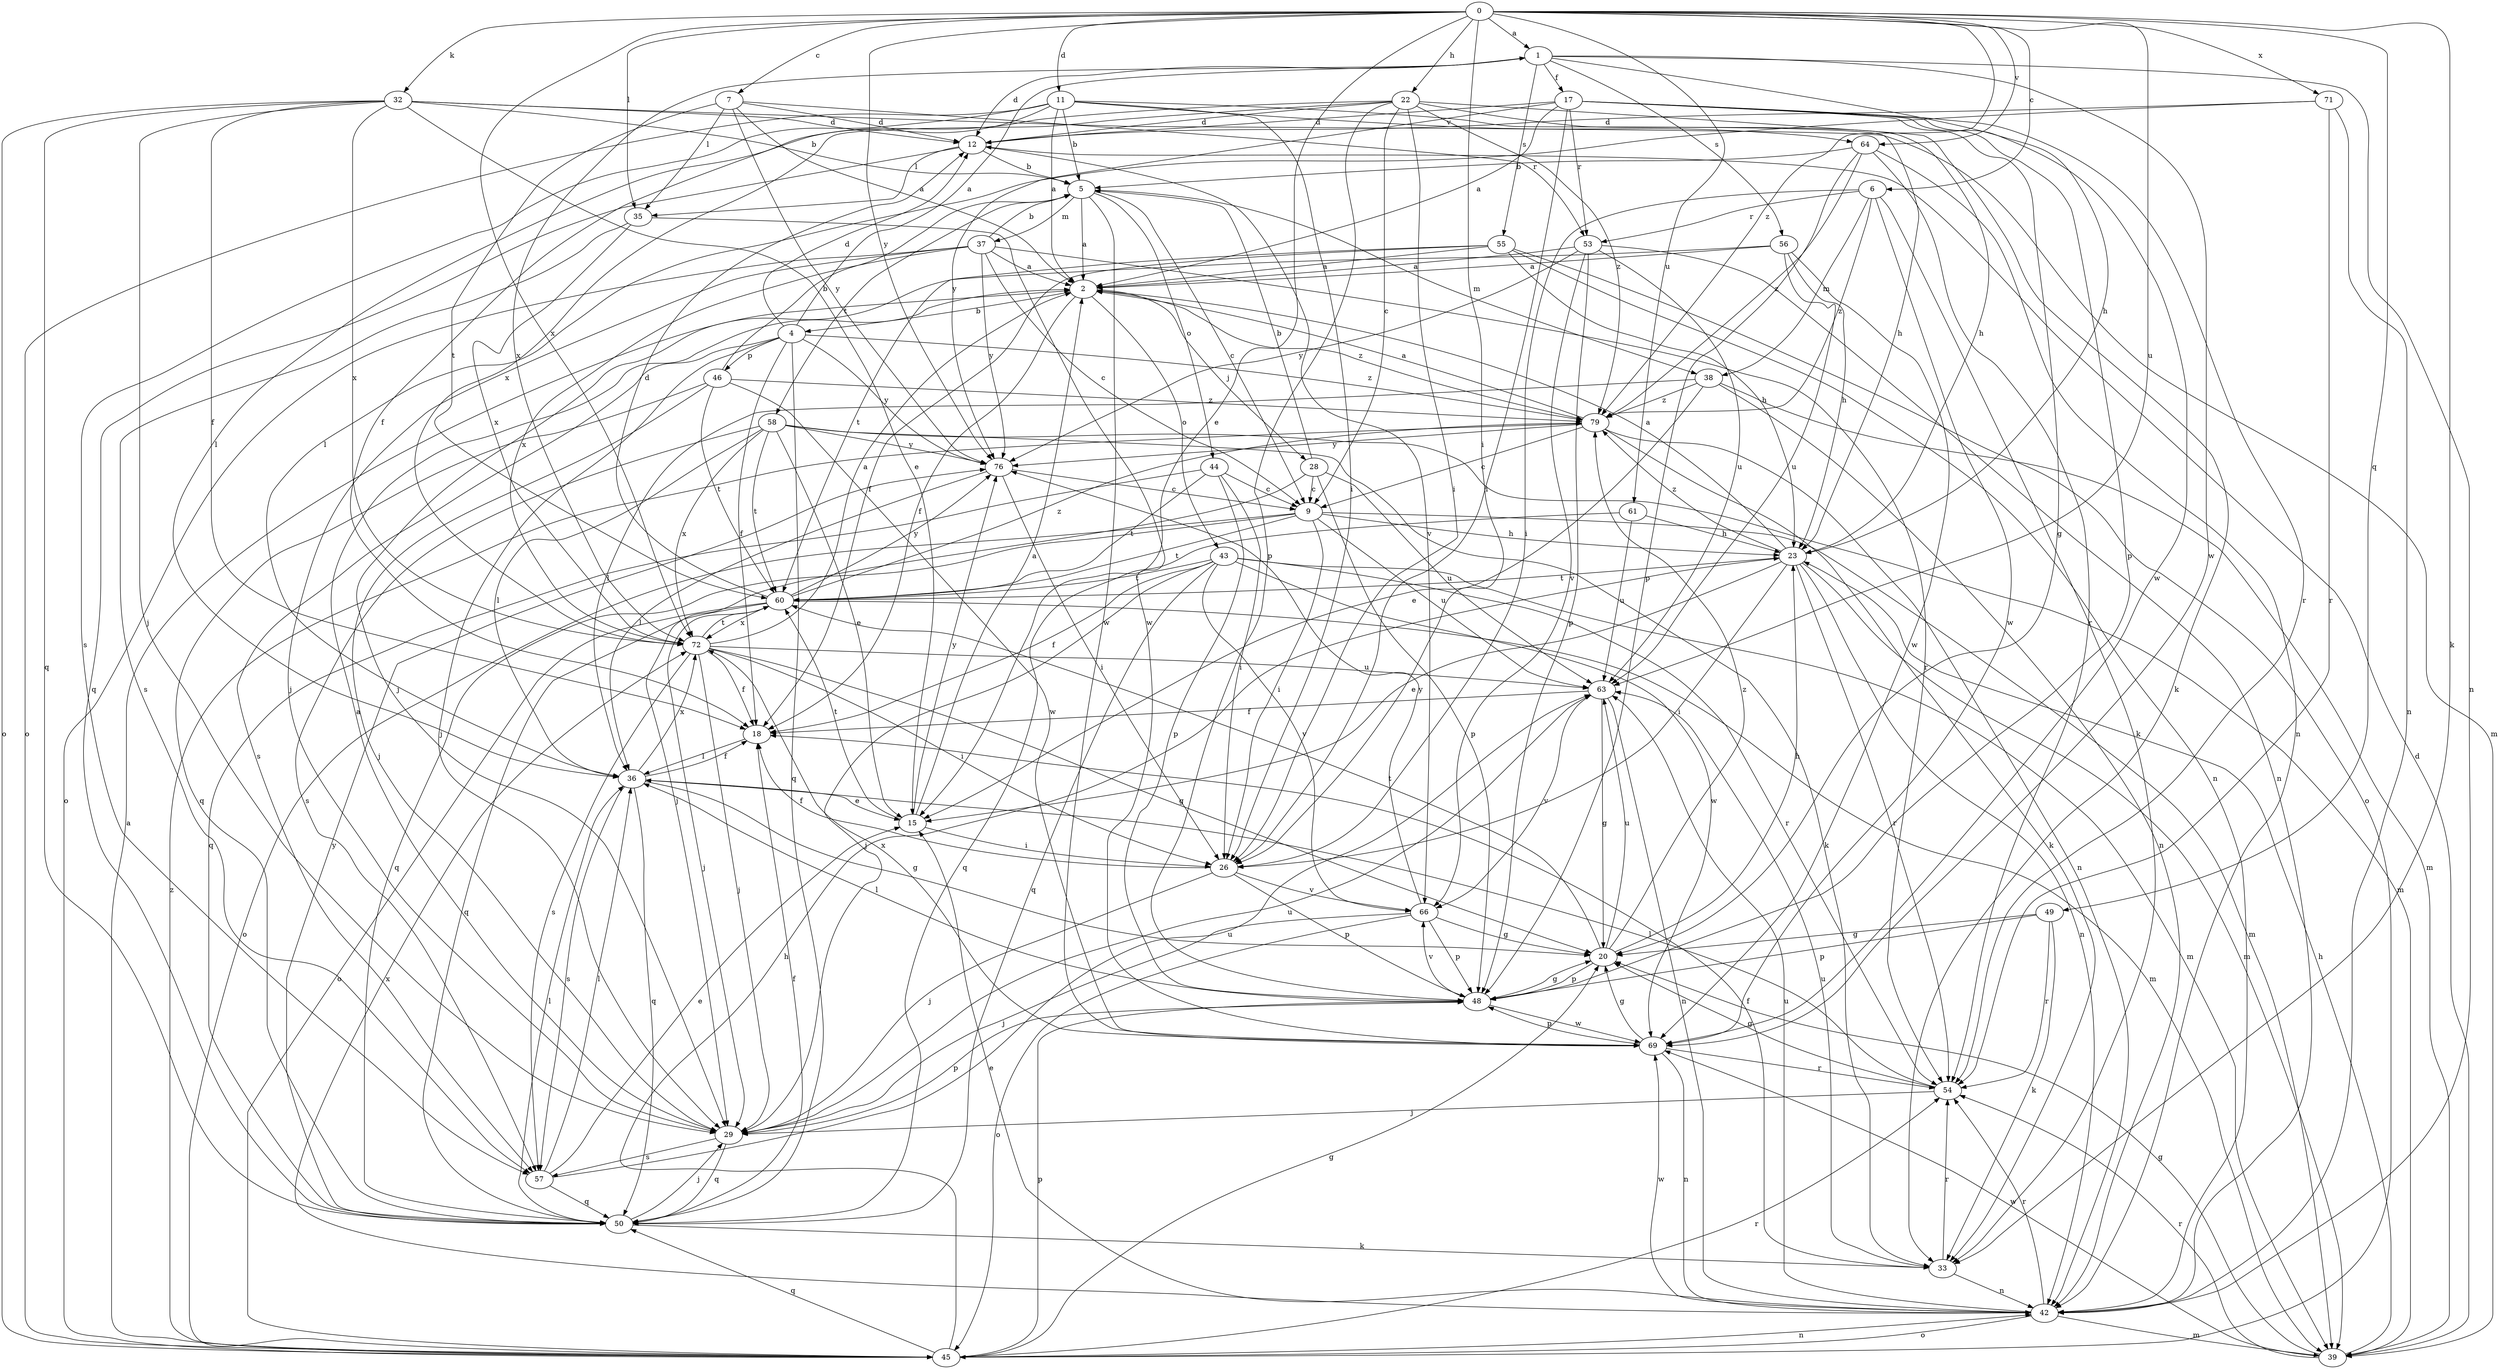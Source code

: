 strict digraph  {
0;
1;
2;
4;
5;
6;
7;
9;
11;
12;
15;
17;
18;
20;
22;
23;
26;
28;
29;
32;
33;
35;
36;
37;
38;
39;
42;
43;
44;
45;
46;
48;
49;
50;
53;
54;
55;
56;
57;
58;
60;
61;
63;
64;
66;
69;
71;
72;
76;
79;
0 -> 1  [label=a];
0 -> 6  [label=c];
0 -> 7  [label=c];
0 -> 11  [label=d];
0 -> 15  [label=e];
0 -> 22  [label=h];
0 -> 26  [label=i];
0 -> 32  [label=k];
0 -> 33  [label=k];
0 -> 35  [label=l];
0 -> 49  [label=q];
0 -> 61  [label=u];
0 -> 63  [label=u];
0 -> 64  [label=v];
0 -> 71  [label=x];
0 -> 72  [label=x];
0 -> 76  [label=y];
0 -> 79  [label=z];
1 -> 12  [label=d];
1 -> 17  [label=f];
1 -> 23  [label=h];
1 -> 42  [label=n];
1 -> 55  [label=s];
1 -> 56  [label=s];
1 -> 69  [label=w];
1 -> 72  [label=x];
2 -> 4  [label=b];
2 -> 18  [label=f];
2 -> 28  [label=j];
2 -> 43  [label=o];
2 -> 79  [label=z];
4 -> 1  [label=a];
4 -> 12  [label=d];
4 -> 18  [label=f];
4 -> 29  [label=j];
4 -> 46  [label=p];
4 -> 50  [label=q];
4 -> 57  [label=s];
4 -> 76  [label=y];
4 -> 79  [label=z];
5 -> 2  [label=a];
5 -> 9  [label=c];
5 -> 37  [label=m];
5 -> 38  [label=m];
5 -> 44  [label=o];
5 -> 58  [label=t];
5 -> 69  [label=w];
6 -> 26  [label=i];
6 -> 33  [label=k];
6 -> 38  [label=m];
6 -> 53  [label=r];
6 -> 69  [label=w];
6 -> 79  [label=z];
7 -> 2  [label=a];
7 -> 12  [label=d];
7 -> 35  [label=l];
7 -> 53  [label=r];
7 -> 60  [label=t];
7 -> 76  [label=y];
9 -> 23  [label=h];
9 -> 26  [label=i];
9 -> 39  [label=m];
9 -> 45  [label=o];
9 -> 50  [label=q];
9 -> 60  [label=t];
9 -> 63  [label=u];
11 -> 2  [label=a];
11 -> 5  [label=b];
11 -> 18  [label=f];
11 -> 23  [label=h];
11 -> 26  [label=i];
11 -> 45  [label=o];
11 -> 57  [label=s];
11 -> 64  [label=v];
12 -> 5  [label=b];
12 -> 35  [label=l];
12 -> 50  [label=q];
12 -> 66  [label=v];
15 -> 2  [label=a];
15 -> 26  [label=i];
15 -> 60  [label=t];
15 -> 76  [label=y];
17 -> 2  [label=a];
17 -> 12  [label=d];
17 -> 20  [label=g];
17 -> 26  [label=i];
17 -> 48  [label=p];
17 -> 53  [label=r];
17 -> 54  [label=r];
17 -> 69  [label=w];
17 -> 76  [label=y];
18 -> 36  [label=l];
20 -> 23  [label=h];
20 -> 48  [label=p];
20 -> 60  [label=t];
20 -> 63  [label=u];
20 -> 79  [label=z];
22 -> 9  [label=c];
22 -> 12  [label=d];
22 -> 23  [label=h];
22 -> 26  [label=i];
22 -> 33  [label=k];
22 -> 36  [label=l];
22 -> 48  [label=p];
22 -> 72  [label=x];
22 -> 79  [label=z];
23 -> 2  [label=a];
23 -> 15  [label=e];
23 -> 26  [label=i];
23 -> 39  [label=m];
23 -> 42  [label=n];
23 -> 54  [label=r];
23 -> 60  [label=t];
23 -> 79  [label=z];
26 -> 18  [label=f];
26 -> 29  [label=j];
26 -> 48  [label=p];
26 -> 66  [label=v];
28 -> 5  [label=b];
28 -> 9  [label=c];
28 -> 29  [label=j];
28 -> 48  [label=p];
28 -> 63  [label=u];
29 -> 2  [label=a];
29 -> 48  [label=p];
29 -> 50  [label=q];
29 -> 57  [label=s];
29 -> 63  [label=u];
32 -> 5  [label=b];
32 -> 12  [label=d];
32 -> 15  [label=e];
32 -> 18  [label=f];
32 -> 29  [label=j];
32 -> 39  [label=m];
32 -> 45  [label=o];
32 -> 50  [label=q];
32 -> 72  [label=x];
33 -> 18  [label=f];
33 -> 42  [label=n];
33 -> 54  [label=r];
33 -> 63  [label=u];
35 -> 57  [label=s];
35 -> 69  [label=w];
35 -> 72  [label=x];
36 -> 15  [label=e];
36 -> 18  [label=f];
36 -> 20  [label=g];
36 -> 50  [label=q];
36 -> 57  [label=s];
36 -> 72  [label=x];
37 -> 2  [label=a];
37 -> 5  [label=b];
37 -> 9  [label=c];
37 -> 29  [label=j];
37 -> 45  [label=o];
37 -> 54  [label=r];
37 -> 72  [label=x];
37 -> 76  [label=y];
38 -> 15  [label=e];
38 -> 36  [label=l];
38 -> 39  [label=m];
38 -> 42  [label=n];
38 -> 79  [label=z];
39 -> 12  [label=d];
39 -> 20  [label=g];
39 -> 23  [label=h];
39 -> 54  [label=r];
39 -> 69  [label=w];
42 -> 15  [label=e];
42 -> 39  [label=m];
42 -> 45  [label=o];
42 -> 54  [label=r];
42 -> 63  [label=u];
42 -> 69  [label=w];
42 -> 72  [label=x];
43 -> 18  [label=f];
43 -> 29  [label=j];
43 -> 39  [label=m];
43 -> 50  [label=q];
43 -> 54  [label=r];
43 -> 60  [label=t];
43 -> 66  [label=v];
43 -> 69  [label=w];
44 -> 9  [label=c];
44 -> 26  [label=i];
44 -> 48  [label=p];
44 -> 50  [label=q];
44 -> 60  [label=t];
45 -> 2  [label=a];
45 -> 20  [label=g];
45 -> 23  [label=h];
45 -> 42  [label=n];
45 -> 48  [label=p];
45 -> 50  [label=q];
45 -> 54  [label=r];
45 -> 79  [label=z];
46 -> 5  [label=b];
46 -> 29  [label=j];
46 -> 50  [label=q];
46 -> 60  [label=t];
46 -> 69  [label=w];
46 -> 79  [label=z];
48 -> 20  [label=g];
48 -> 36  [label=l];
48 -> 66  [label=v];
48 -> 69  [label=w];
49 -> 20  [label=g];
49 -> 33  [label=k];
49 -> 48  [label=p];
49 -> 54  [label=r];
50 -> 18  [label=f];
50 -> 29  [label=j];
50 -> 33  [label=k];
50 -> 36  [label=l];
50 -> 76  [label=y];
53 -> 2  [label=a];
53 -> 42  [label=n];
53 -> 48  [label=p];
53 -> 63  [label=u];
53 -> 66  [label=v];
53 -> 76  [label=y];
54 -> 20  [label=g];
54 -> 29  [label=j];
54 -> 36  [label=l];
55 -> 2  [label=a];
55 -> 18  [label=f];
55 -> 23  [label=h];
55 -> 42  [label=n];
55 -> 45  [label=o];
55 -> 60  [label=t];
56 -> 2  [label=a];
56 -> 23  [label=h];
56 -> 29  [label=j];
56 -> 63  [label=u];
56 -> 69  [label=w];
57 -> 15  [label=e];
57 -> 36  [label=l];
57 -> 50  [label=q];
57 -> 63  [label=u];
58 -> 15  [label=e];
58 -> 33  [label=k];
58 -> 36  [label=l];
58 -> 39  [label=m];
58 -> 57  [label=s];
58 -> 60  [label=t];
58 -> 72  [label=x];
58 -> 76  [label=y];
60 -> 12  [label=d];
60 -> 29  [label=j];
60 -> 39  [label=m];
60 -> 45  [label=o];
60 -> 50  [label=q];
60 -> 72  [label=x];
60 -> 76  [label=y];
60 -> 79  [label=z];
61 -> 23  [label=h];
61 -> 50  [label=q];
61 -> 63  [label=u];
63 -> 18  [label=f];
63 -> 20  [label=g];
63 -> 42  [label=n];
63 -> 66  [label=v];
64 -> 5  [label=b];
64 -> 42  [label=n];
64 -> 48  [label=p];
64 -> 54  [label=r];
64 -> 79  [label=z];
66 -> 20  [label=g];
66 -> 29  [label=j];
66 -> 45  [label=o];
66 -> 48  [label=p];
66 -> 76  [label=y];
69 -> 20  [label=g];
69 -> 42  [label=n];
69 -> 48  [label=p];
69 -> 54  [label=r];
69 -> 72  [label=x];
71 -> 12  [label=d];
71 -> 36  [label=l];
71 -> 42  [label=n];
71 -> 54  [label=r];
72 -> 2  [label=a];
72 -> 18  [label=f];
72 -> 20  [label=g];
72 -> 26  [label=i];
72 -> 29  [label=j];
72 -> 57  [label=s];
72 -> 60  [label=t];
72 -> 63  [label=u];
76 -> 9  [label=c];
76 -> 26  [label=i];
76 -> 36  [label=l];
79 -> 2  [label=a];
79 -> 9  [label=c];
79 -> 33  [label=k];
79 -> 42  [label=n];
79 -> 76  [label=y];
}
